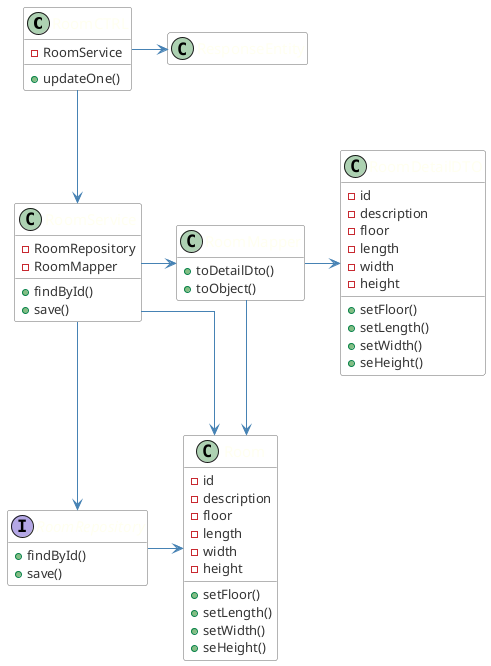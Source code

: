 @startuml
skinparam linetype ortho
hide empty members

skinparam class {
	ArrowColor SteelBlue
	BorderColor Dimgray
	HeaderBackgroundColor SteelBlue
	BackgroundColor White
	FontName Calibri bold
	AttributeFontColor #333
	AttributeFontName Calibri
	AttributeFontSize 13
	FontColor Ivory
	FontSize 15
}

class RoomCTRL{
- RoomService
+ updateOne()
}

class RoomService{
- RoomRepository
- RoomMapper

+ findById()
+ save()
}

class RoomMapper {
+ toDetailDto()
+ toObject()
}

Interface RoomRepository{

+ findById()
+ save()

}

class Room{
- id
- description
- floor
- length
- width
- height

+ setFloor()
+ setLength()
+ setWidth()
+ seHeight()
}

class RoomDetailDTO{
- id
- description
- floor
- length
- width
- height

+ setFloor()
+ setLength()
+ setWidth()
+ seHeight()

}

RoomCTRL --> RoomService
RoomCTRL -> ResponseEntity
RoomService -> RoomMapper
RoomService -> Room
RoomMapper -> RoomDetailDTO
RoomMapper --> Room
RoomService --> RoomRepository
RoomRepository -> Room


@enduml